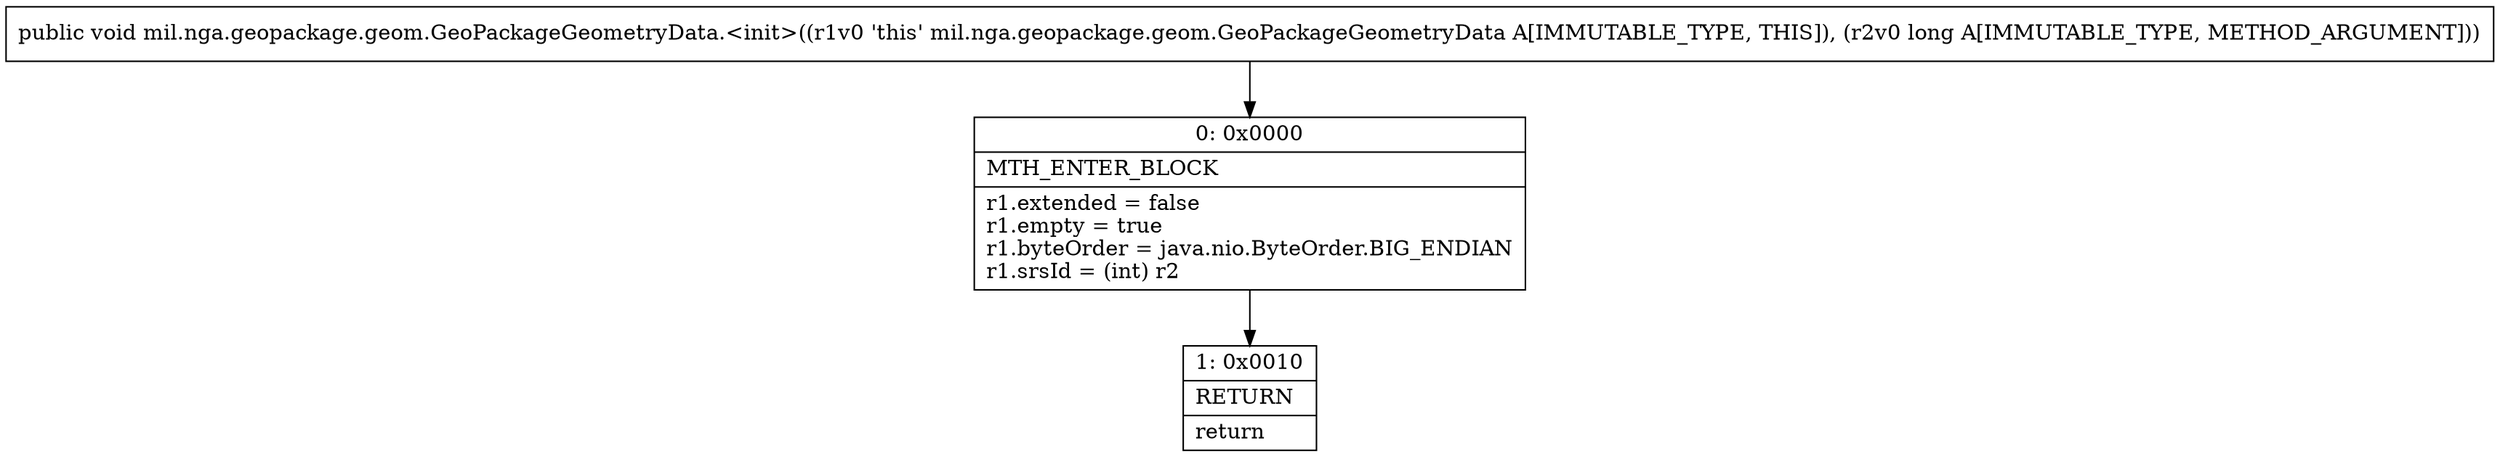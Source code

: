 digraph "CFG formil.nga.geopackage.geom.GeoPackageGeometryData.\<init\>(J)V" {
Node_0 [shape=record,label="{0\:\ 0x0000|MTH_ENTER_BLOCK\l|r1.extended = false\lr1.empty = true\lr1.byteOrder = java.nio.ByteOrder.BIG_ENDIAN\lr1.srsId = (int) r2\l}"];
Node_1 [shape=record,label="{1\:\ 0x0010|RETURN\l|return\l}"];
MethodNode[shape=record,label="{public void mil.nga.geopackage.geom.GeoPackageGeometryData.\<init\>((r1v0 'this' mil.nga.geopackage.geom.GeoPackageGeometryData A[IMMUTABLE_TYPE, THIS]), (r2v0 long A[IMMUTABLE_TYPE, METHOD_ARGUMENT])) }"];
MethodNode -> Node_0;
Node_0 -> Node_1;
}

